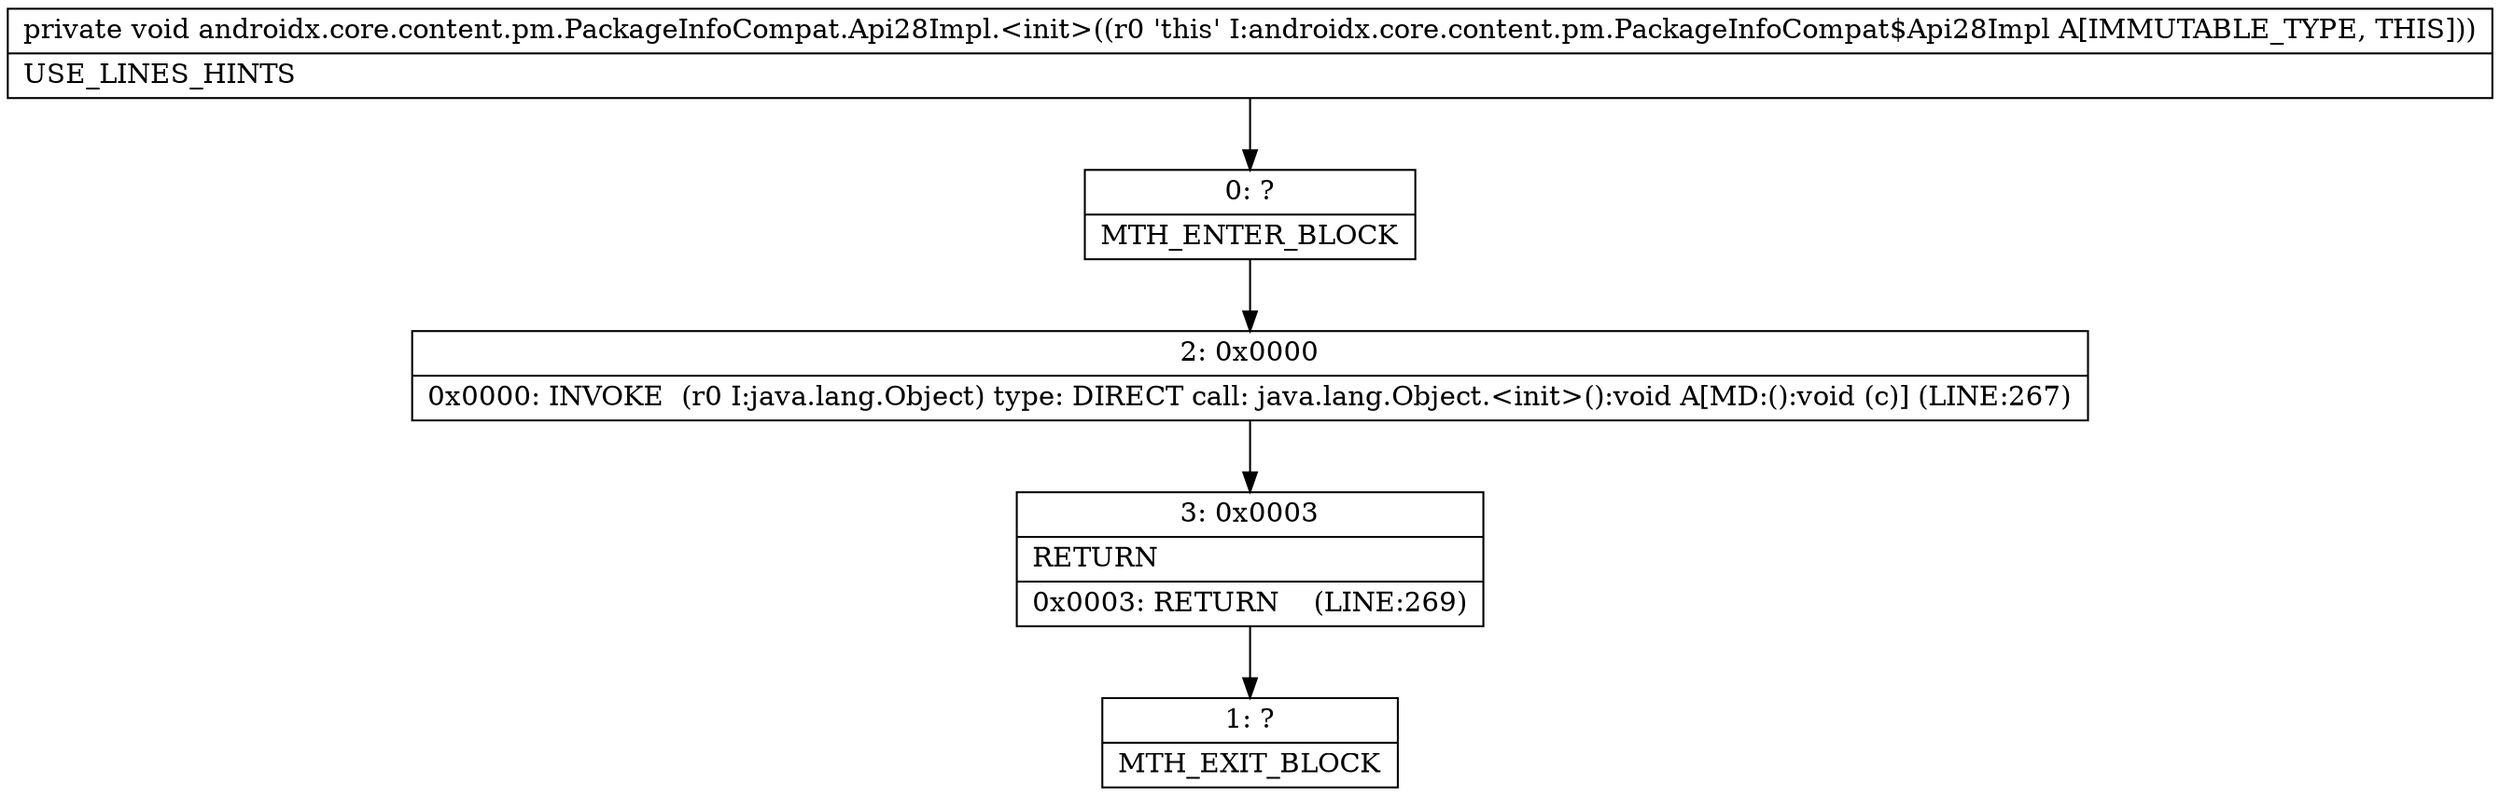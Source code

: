 digraph "CFG forandroidx.core.content.pm.PackageInfoCompat.Api28Impl.\<init\>()V" {
Node_0 [shape=record,label="{0\:\ ?|MTH_ENTER_BLOCK\l}"];
Node_2 [shape=record,label="{2\:\ 0x0000|0x0000: INVOKE  (r0 I:java.lang.Object) type: DIRECT call: java.lang.Object.\<init\>():void A[MD:():void (c)] (LINE:267)\l}"];
Node_3 [shape=record,label="{3\:\ 0x0003|RETURN\l|0x0003: RETURN    (LINE:269)\l}"];
Node_1 [shape=record,label="{1\:\ ?|MTH_EXIT_BLOCK\l}"];
MethodNode[shape=record,label="{private void androidx.core.content.pm.PackageInfoCompat.Api28Impl.\<init\>((r0 'this' I:androidx.core.content.pm.PackageInfoCompat$Api28Impl A[IMMUTABLE_TYPE, THIS]))  | USE_LINES_HINTS\l}"];
MethodNode -> Node_0;Node_0 -> Node_2;
Node_2 -> Node_3;
Node_3 -> Node_1;
}

